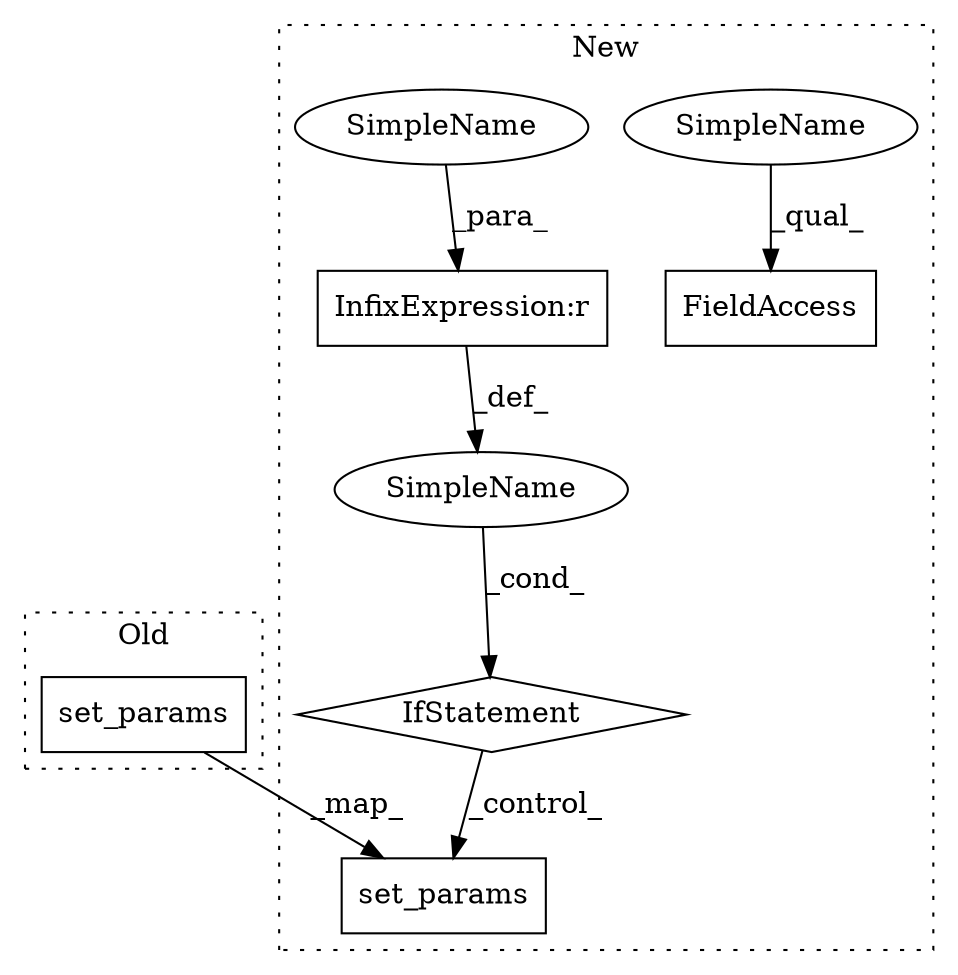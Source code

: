digraph G {
subgraph cluster0 {
1 [label="set_params" a="32" s="559,579" l="11,1" shape="box"];
label = "Old";
style="dotted";
}
subgraph cluster1 {
2 [label="set_params" a="32" s="585,605" l="11,1" shape="box"];
3 [label="FieldAccess" a="22" s="644" l="14" shape="box"];
4 [label="InfixExpression:r" a="27" s="562" l="4" shape="box"];
5 [label="SimpleName" a="42" s="" l="" shape="ellipse"];
6 [label="IfStatement" a="25" s="549,570" l="4,2" shape="diamond"];
7 [label="SimpleName" a="42" s="644" l="4" shape="ellipse"];
8 [label="SimpleName" a="42" s="553" l="9" shape="ellipse"];
label = "New";
style="dotted";
}
1 -> 2 [label="_map_"];
4 -> 5 [label="_def_"];
5 -> 6 [label="_cond_"];
6 -> 2 [label="_control_"];
7 -> 3 [label="_qual_"];
8 -> 4 [label="_para_"];
}